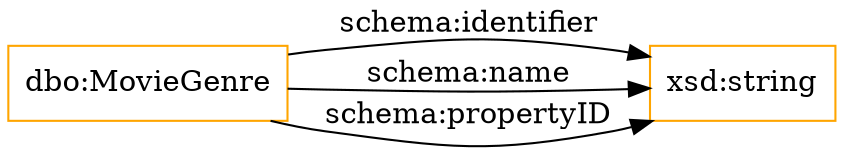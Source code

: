 digraph ar2dtool_diagram { 
rankdir=LR;
size="1501"
node [shape = rectangle, color="orange"]; "dbo:MovieGenre" ; /*classes style*/
	"dbo:MovieGenre" -> "xsd:string" [ label = "schema:identifier" ];
	"dbo:MovieGenre" -> "xsd:string" [ label = "schema:name" ];
	"dbo:MovieGenre" -> "xsd:string" [ label = "schema:propertyID" ];

}
